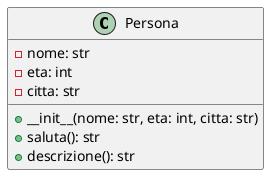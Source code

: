 @startuml Persona
class Persona {
    -nome: str
    -eta: int
    -citta: str
    +__init__(nome: str, eta: int, citta: str)
    +saluta(): str
    +descrizione(): str
}
@enduml
